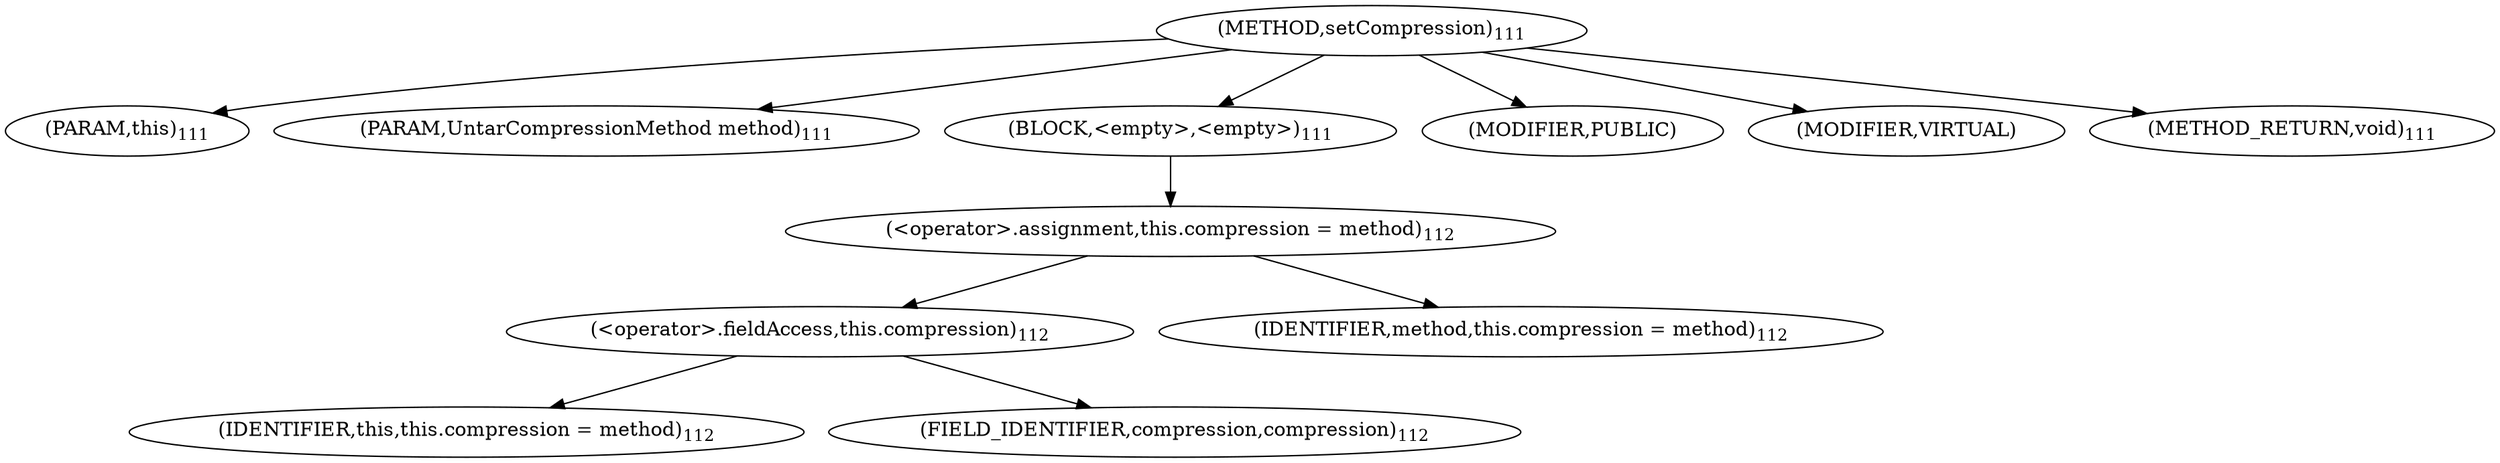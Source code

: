 digraph "setCompression" {  
"29" [label = <(METHOD,setCompression)<SUB>111</SUB>> ]
"30" [label = <(PARAM,this)<SUB>111</SUB>> ]
"31" [label = <(PARAM,UntarCompressionMethod method)<SUB>111</SUB>> ]
"32" [label = <(BLOCK,&lt;empty&gt;,&lt;empty&gt;)<SUB>111</SUB>> ]
"33" [label = <(&lt;operator&gt;.assignment,this.compression = method)<SUB>112</SUB>> ]
"34" [label = <(&lt;operator&gt;.fieldAccess,this.compression)<SUB>112</SUB>> ]
"35" [label = <(IDENTIFIER,this,this.compression = method)<SUB>112</SUB>> ]
"36" [label = <(FIELD_IDENTIFIER,compression,compression)<SUB>112</SUB>> ]
"37" [label = <(IDENTIFIER,method,this.compression = method)<SUB>112</SUB>> ]
"38" [label = <(MODIFIER,PUBLIC)> ]
"39" [label = <(MODIFIER,VIRTUAL)> ]
"40" [label = <(METHOD_RETURN,void)<SUB>111</SUB>> ]
  "29" -> "30" 
  "29" -> "31" 
  "29" -> "32" 
  "29" -> "38" 
  "29" -> "39" 
  "29" -> "40" 
  "32" -> "33" 
  "33" -> "34" 
  "33" -> "37" 
  "34" -> "35" 
  "34" -> "36" 
}
